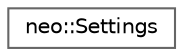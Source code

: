 digraph "Graphical Class Hierarchy"
{
 // LATEX_PDF_SIZE
  bgcolor="transparent";
  edge [fontname=Helvetica,fontsize=10,labelfontname=Helvetica,labelfontsize=10];
  node [fontname=Helvetica,fontsize=10,shape=box,height=0.2,width=0.4];
  rankdir="LR";
  Node0 [id="Node000000",label="neo::Settings",height=0.2,width=0.4,color="grey40", fillcolor="white", style="filled",URL="$classneo_1_1_settings.html",tooltip="Complete configuration settings for the Neo node."];
}
